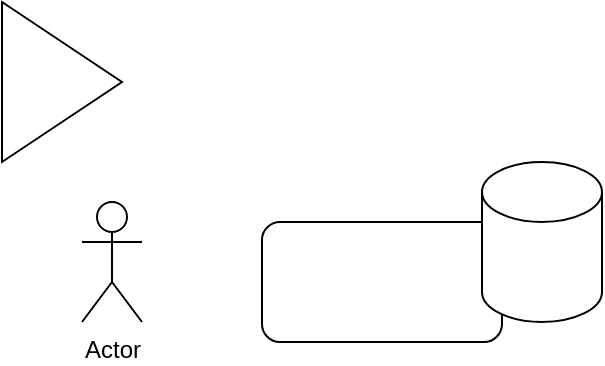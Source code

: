 <mxfile version="20.0.4" type="device"><diagram id="kRCyhYCdr6eHaMqwjp0A" name="Page-1"><mxGraphModel dx="827" dy="640" grid="1" gridSize="10" guides="1" tooltips="1" connect="1" arrows="1" fold="1" page="1" pageScale="1" pageWidth="850" pageHeight="1100" math="0" shadow="0"><root><mxCell id="0"/><mxCell id="1" parent="0"/><mxCell id="PKgHUhMmJ9fmeURKWLcB-1" value="" style="rounded=1;whiteSpace=wrap;html=1;" parent="1" vertex="1"><mxGeometry x="360" y="300" width="120" height="60" as="geometry"/></mxCell><mxCell id="PKgHUhMmJ9fmeURKWLcB-2" value="" style="triangle;whiteSpace=wrap;html=1;" parent="1" vertex="1"><mxGeometry x="230" y="190" width="60" height="80" as="geometry"/></mxCell><mxCell id="5-8HeCd2UCLicFFi7_ns-1" value="" style="shape=cylinder3;whiteSpace=wrap;html=1;boundedLbl=1;backgroundOutline=1;size=15;" vertex="1" parent="1"><mxGeometry x="470" y="270" width="60" height="80" as="geometry"/></mxCell><mxCell id="5-8HeCd2UCLicFFi7_ns-2" value="Actor" style="shape=umlActor;verticalLabelPosition=bottom;verticalAlign=top;html=1;outlineConnect=0;" vertex="1" parent="1"><mxGeometry x="270" y="290" width="30" height="60" as="geometry"/></mxCell></root></mxGraphModel></diagram></mxfile>